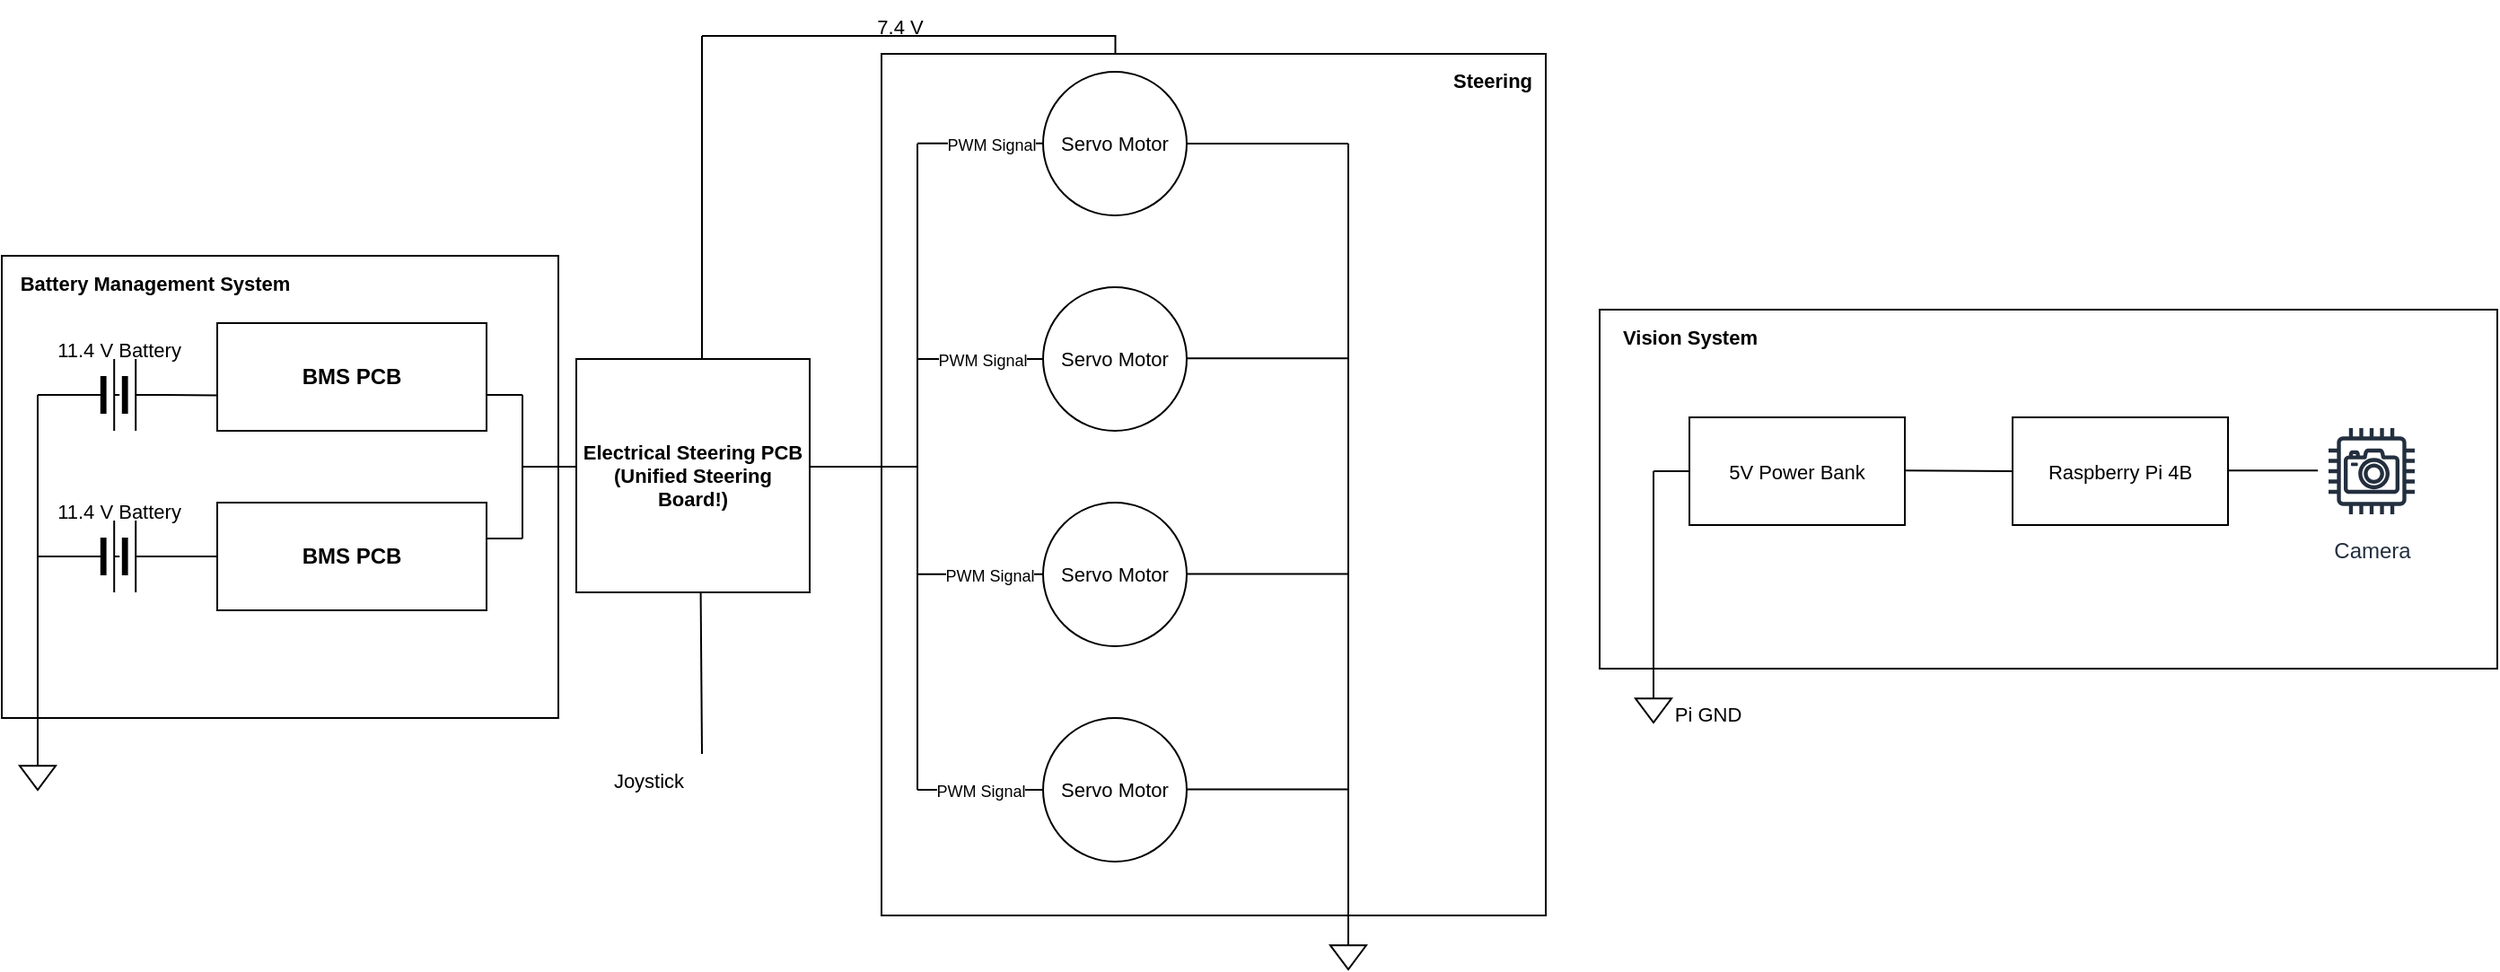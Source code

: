 <mxfile version="21.7.5" type="github">
  <diagram name="Page-1" id="oYd3Mc3LVP-6J4C2aAIg">
    <mxGraphModel dx="3314" dy="1509" grid="1" gridSize="10" guides="1" tooltips="1" connect="1" arrows="0" fold="1" page="1" pageScale="1" pageWidth="850" pageHeight="1100" math="0" shadow="0">
      <root>
        <mxCell id="0" />
        <mxCell id="1" parent="0" />
        <mxCell id="40IYaSdumrcxGA5eztbm-112" value="" style="rounded=0;whiteSpace=wrap;html=1;fontFamily=Helvetica;fontSize=11;fontColor=default;" vertex="1" parent="1">
          <mxGeometry x="980" y="232.5" width="500" height="200" as="geometry" />
        </mxCell>
        <mxCell id="40IYaSdumrcxGA5eztbm-90" value="" style="rounded=0;whiteSpace=wrap;html=1;fontFamily=Helvetica;fontSize=11;fontColor=default;" vertex="1" parent="1">
          <mxGeometry x="90" y="202.5" width="310" height="257.5" as="geometry" />
        </mxCell>
        <mxCell id="40IYaSdumrcxGA5eztbm-80" value="" style="rounded=0;whiteSpace=wrap;html=1;fontFamily=Helvetica;fontSize=11;fontColor=default;" vertex="1" parent="1">
          <mxGeometry x="580" y="90" width="370" height="480" as="geometry" />
        </mxCell>
        <mxCell id="40IYaSdumrcxGA5eztbm-2" value="&lt;b&gt;BMS PCB&lt;/b&gt;" style="rounded=0;whiteSpace=wrap;html=1;" vertex="1" parent="1">
          <mxGeometry x="210" y="240" width="150" height="60" as="geometry" />
        </mxCell>
        <mxCell id="40IYaSdumrcxGA5eztbm-4" value="" style="pointerEvents=1;verticalLabelPosition=bottom;shadow=0;dashed=0;align=center;html=1;verticalAlign=top;shape=mxgraph.electrical.miscellaneous.batteryStack;" vertex="1" parent="1">
          <mxGeometry x="130" y="260" width="50" height="40" as="geometry" />
        </mxCell>
        <mxCell id="40IYaSdumrcxGA5eztbm-5" value="&lt;b&gt;BMS PCB&lt;/b&gt;" style="rounded=0;whiteSpace=wrap;html=1;" vertex="1" parent="1">
          <mxGeometry x="210" y="340" width="150" height="60" as="geometry" />
        </mxCell>
        <mxCell id="40IYaSdumrcxGA5eztbm-17" value="" style="endArrow=none;html=1;rounded=0;exitX=1;exitY=0.5;exitDx=0;exitDy=0;entryX=-0.001;entryY=0.671;entryDx=0;entryDy=0;entryPerimeter=0;" edge="1" parent="1" source="40IYaSdumrcxGA5eztbm-4" target="40IYaSdumrcxGA5eztbm-2">
          <mxGeometry width="50" height="50" relative="1" as="geometry">
            <mxPoint x="220" y="320" as="sourcePoint" />
            <mxPoint x="270" y="270" as="targetPoint" />
          </mxGeometry>
        </mxCell>
        <mxCell id="40IYaSdumrcxGA5eztbm-21" style="shape=connector;rounded=0;orthogonalLoop=1;jettySize=auto;html=1;entryX=1;entryY=0.5;entryDx=0;entryDy=0;labelBackgroundColor=default;strokeColor=default;fontFamily=Helvetica;fontSize=11;fontColor=default;endArrow=classic;" edge="1" parent="1" source="40IYaSdumrcxGA5eztbm-4" target="40IYaSdumrcxGA5eztbm-4">
          <mxGeometry relative="1" as="geometry" />
        </mxCell>
        <mxCell id="40IYaSdumrcxGA5eztbm-35" value="" style="endArrow=none;html=1;rounded=0;labelBackgroundColor=default;strokeColor=default;fontFamily=Helvetica;fontSize=11;fontColor=default;shape=connector;entryX=0;entryY=0.5;entryDx=0;entryDy=0;" edge="1" parent="1" target="40IYaSdumrcxGA5eztbm-4">
          <mxGeometry width="50" height="50" relative="1" as="geometry">
            <mxPoint x="110" y="280" as="sourcePoint" />
            <mxPoint x="150" y="230" as="targetPoint" />
          </mxGeometry>
        </mxCell>
        <mxCell id="40IYaSdumrcxGA5eztbm-39" value="" style="pointerEvents=1;verticalLabelPosition=bottom;shadow=0;dashed=0;align=center;html=1;verticalAlign=top;shape=mxgraph.electrical.miscellaneous.batteryStack;" vertex="1" parent="1">
          <mxGeometry x="130" y="350" width="50" height="40" as="geometry" />
        </mxCell>
        <mxCell id="40IYaSdumrcxGA5eztbm-40" value="" style="endArrow=none;html=1;rounded=0;exitX=1;exitY=0.5;exitDx=0;exitDy=0;entryX=-0.001;entryY=0.671;entryDx=0;entryDy=0;entryPerimeter=0;" edge="1" parent="1" source="40IYaSdumrcxGA5eztbm-39">
          <mxGeometry width="50" height="50" relative="1" as="geometry">
            <mxPoint x="220" y="410" as="sourcePoint" />
            <mxPoint x="210" y="370" as="targetPoint" />
          </mxGeometry>
        </mxCell>
        <mxCell id="40IYaSdumrcxGA5eztbm-41" style="shape=connector;rounded=0;orthogonalLoop=1;jettySize=auto;html=1;entryX=1;entryY=0.5;entryDx=0;entryDy=0;labelBackgroundColor=default;strokeColor=default;fontFamily=Helvetica;fontSize=11;fontColor=default;endArrow=classic;" edge="1" parent="1" source="40IYaSdumrcxGA5eztbm-39" target="40IYaSdumrcxGA5eztbm-39">
          <mxGeometry relative="1" as="geometry" />
        </mxCell>
        <mxCell id="40IYaSdumrcxGA5eztbm-42" value="" style="pointerEvents=1;verticalLabelPosition=bottom;shadow=0;dashed=0;align=center;html=1;verticalAlign=top;shape=mxgraph.electrical.signal_sources.signal_ground;fontFamily=Helvetica;fontSize=11;fontColor=default;" vertex="1" parent="1">
          <mxGeometry x="100" y="480" width="20" height="20" as="geometry" />
        </mxCell>
        <mxCell id="40IYaSdumrcxGA5eztbm-43" value="" style="endArrow=none;html=1;rounded=0;labelBackgroundColor=default;strokeColor=default;fontFamily=Helvetica;fontSize=11;fontColor=default;shape=connector;entryX=0;entryY=0.5;entryDx=0;entryDy=0;" edge="1" parent="1" target="40IYaSdumrcxGA5eztbm-39">
          <mxGeometry width="50" height="50" relative="1" as="geometry">
            <mxPoint x="110" y="370" as="sourcePoint" />
            <mxPoint x="150" y="320" as="targetPoint" />
          </mxGeometry>
        </mxCell>
        <mxCell id="40IYaSdumrcxGA5eztbm-44" value="" style="endArrow=none;html=1;rounded=0;labelBackgroundColor=default;strokeColor=default;fontFamily=Helvetica;fontSize=11;fontColor=default;shape=connector;exitX=0.5;exitY=0;exitDx=0;exitDy=0;exitPerimeter=0;" edge="1" parent="1" source="40IYaSdumrcxGA5eztbm-42">
          <mxGeometry width="50" height="50" relative="1" as="geometry">
            <mxPoint x="110" y="440" as="sourcePoint" />
            <mxPoint x="110" y="330" as="targetPoint" />
          </mxGeometry>
        </mxCell>
        <mxCell id="40IYaSdumrcxGA5eztbm-47" value="&lt;b&gt;Electrical Steering PCB&lt;br&gt;(Unified Steering Board!)&lt;/b&gt;" style="whiteSpace=wrap;html=1;aspect=fixed;fontFamily=Helvetica;fontSize=11;fontColor=default;" vertex="1" parent="1">
          <mxGeometry x="410" y="260" width="130" height="130" as="geometry" />
        </mxCell>
        <mxCell id="40IYaSdumrcxGA5eztbm-48" value="" style="endArrow=none;html=1;rounded=0;labelBackgroundColor=default;strokeColor=default;fontFamily=Helvetica;fontSize=11;fontColor=default;shape=connector;" edge="1" parent="1">
          <mxGeometry width="50" height="50" relative="1" as="geometry">
            <mxPoint x="360" y="280" as="sourcePoint" />
            <mxPoint x="380" y="280" as="targetPoint" />
            <Array as="points" />
          </mxGeometry>
        </mxCell>
        <mxCell id="40IYaSdumrcxGA5eztbm-49" value="" style="endArrow=none;html=1;rounded=0;labelBackgroundColor=default;strokeColor=default;fontFamily=Helvetica;fontSize=11;fontColor=default;shape=connector;" edge="1" parent="1">
          <mxGeometry width="50" height="50" relative="1" as="geometry">
            <mxPoint x="360" y="360" as="sourcePoint" />
            <mxPoint x="380" y="360" as="targetPoint" />
          </mxGeometry>
        </mxCell>
        <mxCell id="40IYaSdumrcxGA5eztbm-50" value="" style="endArrow=none;html=1;rounded=0;labelBackgroundColor=default;strokeColor=default;fontFamily=Helvetica;fontSize=11;fontColor=default;shape=connector;" edge="1" parent="1">
          <mxGeometry width="50" height="50" relative="1" as="geometry">
            <mxPoint x="380" y="360" as="sourcePoint" />
            <mxPoint x="380" y="280" as="targetPoint" />
          </mxGeometry>
        </mxCell>
        <mxCell id="40IYaSdumrcxGA5eztbm-51" value="" style="endArrow=none;html=1;rounded=0;labelBackgroundColor=default;strokeColor=default;fontFamily=Helvetica;fontSize=11;fontColor=default;shape=connector;entryX=-0.001;entryY=0.462;entryDx=0;entryDy=0;entryPerimeter=0;" edge="1" parent="1" target="40IYaSdumrcxGA5eztbm-47">
          <mxGeometry width="50" height="50" relative="1" as="geometry">
            <mxPoint x="380" y="320" as="sourcePoint" />
            <mxPoint x="410.0" y="324.49" as="targetPoint" />
          </mxGeometry>
        </mxCell>
        <mxCell id="40IYaSdumrcxGA5eztbm-52" value="Servo Motor" style="ellipse;whiteSpace=wrap;html=1;aspect=fixed;fontFamily=Helvetica;fontSize=11;fontColor=default;" vertex="1" parent="1">
          <mxGeometry x="670" y="100" width="80" height="80" as="geometry" />
        </mxCell>
        <mxCell id="40IYaSdumrcxGA5eztbm-53" value="Servo Motor" style="ellipse;whiteSpace=wrap;html=1;aspect=fixed;fontFamily=Helvetica;fontSize=11;fontColor=default;" vertex="1" parent="1">
          <mxGeometry x="670" y="220" width="80" height="80" as="geometry" />
        </mxCell>
        <mxCell id="40IYaSdumrcxGA5eztbm-54" value="Servo Motor" style="ellipse;whiteSpace=wrap;html=1;aspect=fixed;fontFamily=Helvetica;fontSize=11;fontColor=default;" vertex="1" parent="1">
          <mxGeometry x="670" y="340" width="80" height="80" as="geometry" />
        </mxCell>
        <mxCell id="40IYaSdumrcxGA5eztbm-55" value="Servo Motor" style="ellipse;whiteSpace=wrap;html=1;aspect=fixed;fontFamily=Helvetica;fontSize=11;fontColor=default;" vertex="1" parent="1">
          <mxGeometry x="670" y="460" width="80" height="80" as="geometry" />
        </mxCell>
        <mxCell id="40IYaSdumrcxGA5eztbm-60" value="" style="endArrow=none;html=1;rounded=0;labelBackgroundColor=default;strokeColor=default;fontFamily=Helvetica;fontSize=11;fontColor=default;shape=connector;" edge="1" parent="1">
          <mxGeometry width="50" height="50" relative="1" as="geometry">
            <mxPoint x="540" y="320" as="sourcePoint" />
            <mxPoint x="600" y="320" as="targetPoint" />
          </mxGeometry>
        </mxCell>
        <mxCell id="40IYaSdumrcxGA5eztbm-61" value="" style="endArrow=none;html=1;rounded=0;labelBackgroundColor=default;strokeColor=default;fontFamily=Helvetica;fontSize=11;fontColor=default;shape=connector;" edge="1" parent="1">
          <mxGeometry width="50" height="50" relative="1" as="geometry">
            <mxPoint x="600" y="320" as="sourcePoint" />
            <mxPoint x="600" y="140" as="targetPoint" />
          </mxGeometry>
        </mxCell>
        <mxCell id="40IYaSdumrcxGA5eztbm-62" value="" style="endArrow=none;html=1;rounded=0;labelBackgroundColor=default;strokeColor=default;fontFamily=Helvetica;fontSize=11;fontColor=default;shape=connector;" edge="1" parent="1">
          <mxGeometry width="50" height="50" relative="1" as="geometry">
            <mxPoint x="600" y="500" as="sourcePoint" />
            <mxPoint x="600" y="320" as="targetPoint" />
          </mxGeometry>
        </mxCell>
        <mxCell id="40IYaSdumrcxGA5eztbm-63" value="" style="endArrow=none;html=1;rounded=0;labelBackgroundColor=default;strokeColor=default;fontFamily=Helvetica;fontSize=11;fontColor=default;shape=connector;" edge="1" parent="1" target="40IYaSdumrcxGA5eztbm-55">
          <mxGeometry width="50" height="50" relative="1" as="geometry">
            <mxPoint x="600" y="500" as="sourcePoint" />
            <mxPoint x="650" y="450" as="targetPoint" />
          </mxGeometry>
        </mxCell>
        <mxCell id="40IYaSdumrcxGA5eztbm-71" value="&lt;font style=&quot;font-size: 9px;&quot;&gt;PWM Signal&lt;/font&gt;" style="edgeLabel;html=1;align=center;verticalAlign=middle;resizable=0;points=[];fontSize=11;fontFamily=Helvetica;fontColor=default;" vertex="1" connectable="0" parent="40IYaSdumrcxGA5eztbm-63">
          <mxGeometry x="-0.005" relative="1" as="geometry">
            <mxPoint as="offset" />
          </mxGeometry>
        </mxCell>
        <mxCell id="40IYaSdumrcxGA5eztbm-64" value="" style="endArrow=none;html=1;rounded=0;labelBackgroundColor=default;strokeColor=default;fontFamily=Helvetica;fontSize=11;fontColor=default;shape=connector;" edge="1" parent="1">
          <mxGeometry width="50" height="50" relative="1" as="geometry">
            <mxPoint x="600" y="379.88" as="sourcePoint" />
            <mxPoint x="670" y="379.88" as="targetPoint" />
          </mxGeometry>
        </mxCell>
        <mxCell id="40IYaSdumrcxGA5eztbm-67" value="&lt;font style=&quot;font-size: 9px;&quot;&gt;PWM Signal&lt;/font&gt;" style="edgeLabel;html=1;align=center;verticalAlign=middle;resizable=0;points=[];fontSize=11;fontFamily=Helvetica;fontColor=default;" vertex="1" connectable="0" parent="40IYaSdumrcxGA5eztbm-64">
          <mxGeometry x="-0.137" y="1" relative="1" as="geometry">
            <mxPoint x="10" y="1" as="offset" />
          </mxGeometry>
        </mxCell>
        <mxCell id="40IYaSdumrcxGA5eztbm-65" value="" style="endArrow=none;html=1;rounded=0;labelBackgroundColor=default;strokeColor=default;fontFamily=Helvetica;fontSize=11;fontColor=default;shape=connector;" edge="1" parent="1">
          <mxGeometry width="50" height="50" relative="1" as="geometry">
            <mxPoint x="600" y="260" as="sourcePoint" />
            <mxPoint x="670" y="260" as="targetPoint" />
          </mxGeometry>
        </mxCell>
        <mxCell id="40IYaSdumrcxGA5eztbm-69" value="&lt;font style=&quot;font-size: 9px;&quot;&gt;PWM Signal&lt;/font&gt;" style="edgeLabel;html=1;align=center;verticalAlign=middle;resizable=0;points=[];fontSize=11;fontFamily=Helvetica;fontColor=default;" vertex="1" connectable="0" parent="40IYaSdumrcxGA5eztbm-65">
          <mxGeometry x="0.024" relative="1" as="geometry">
            <mxPoint as="offset" />
          </mxGeometry>
        </mxCell>
        <mxCell id="40IYaSdumrcxGA5eztbm-66" value="" style="endArrow=none;html=1;rounded=0;labelBackgroundColor=default;strokeColor=default;fontFamily=Helvetica;fontSize=11;fontColor=default;shape=connector;" edge="1" parent="1">
          <mxGeometry width="50" height="50" relative="1" as="geometry">
            <mxPoint x="600" y="139.88" as="sourcePoint" />
            <mxPoint x="670" y="139.88" as="targetPoint" />
          </mxGeometry>
        </mxCell>
        <mxCell id="40IYaSdumrcxGA5eztbm-70" value="&lt;font style=&quot;font-size: 9px;&quot;&gt;PWM Signal&lt;/font&gt;" style="edgeLabel;html=1;align=center;verticalAlign=middle;resizable=0;points=[];fontSize=11;fontFamily=Helvetica;fontColor=default;" vertex="1" connectable="0" parent="40IYaSdumrcxGA5eztbm-66">
          <mxGeometry x="-0.249" y="1" relative="1" as="geometry">
            <mxPoint x="14" y="1" as="offset" />
          </mxGeometry>
        </mxCell>
        <mxCell id="40IYaSdumrcxGA5eztbm-72" value="" style="endArrow=none;html=1;rounded=0;labelBackgroundColor=default;strokeColor=default;fontFamily=Helvetica;fontSize=11;fontColor=default;shape=connector;" edge="1" parent="1">
          <mxGeometry width="50" height="50" relative="1" as="geometry">
            <mxPoint x="750" y="140" as="sourcePoint" />
            <mxPoint x="840" y="140" as="targetPoint" />
          </mxGeometry>
        </mxCell>
        <mxCell id="40IYaSdumrcxGA5eztbm-73" value="" style="endArrow=none;html=1;rounded=0;labelBackgroundColor=default;strokeColor=default;fontFamily=Helvetica;fontSize=11;fontColor=default;shape=connector;" edge="1" parent="1">
          <mxGeometry width="50" height="50" relative="1" as="geometry">
            <mxPoint x="750" y="259.58" as="sourcePoint" />
            <mxPoint x="840" y="259.58" as="targetPoint" />
          </mxGeometry>
        </mxCell>
        <mxCell id="40IYaSdumrcxGA5eztbm-74" value="" style="endArrow=none;html=1;rounded=0;labelBackgroundColor=default;strokeColor=default;fontFamily=Helvetica;fontSize=11;fontColor=default;shape=connector;" edge="1" parent="1">
          <mxGeometry width="50" height="50" relative="1" as="geometry">
            <mxPoint x="750" y="379.79" as="sourcePoint" />
            <mxPoint x="840" y="379.79" as="targetPoint" />
          </mxGeometry>
        </mxCell>
        <mxCell id="40IYaSdumrcxGA5eztbm-75" value="" style="endArrow=none;html=1;rounded=0;labelBackgroundColor=default;strokeColor=default;fontFamily=Helvetica;fontSize=11;fontColor=default;shape=connector;" edge="1" parent="1">
          <mxGeometry width="50" height="50" relative="1" as="geometry">
            <mxPoint x="750" y="499.79" as="sourcePoint" />
            <mxPoint x="840" y="499.79" as="targetPoint" />
          </mxGeometry>
        </mxCell>
        <mxCell id="40IYaSdumrcxGA5eztbm-76" value="" style="endArrow=none;html=1;rounded=0;labelBackgroundColor=default;strokeColor=default;fontFamily=Helvetica;fontSize=11;fontColor=default;shape=connector;exitX=0.5;exitY=0;exitDx=0;exitDy=0;exitPerimeter=0;" edge="1" parent="1" source="40IYaSdumrcxGA5eztbm-78">
          <mxGeometry width="50" height="50" relative="1" as="geometry">
            <mxPoint x="840" y="530" as="sourcePoint" />
            <mxPoint x="840" y="140" as="targetPoint" />
          </mxGeometry>
        </mxCell>
        <mxCell id="40IYaSdumrcxGA5eztbm-78" value="" style="pointerEvents=1;verticalLabelPosition=bottom;shadow=0;dashed=0;align=center;html=1;verticalAlign=top;shape=mxgraph.electrical.signal_sources.signal_ground;fontFamily=Helvetica;fontSize=11;fontColor=default;" vertex="1" parent="1">
          <mxGeometry x="830" y="580" width="20" height="20" as="geometry" />
        </mxCell>
        <mxCell id="40IYaSdumrcxGA5eztbm-82" value="" style="endArrow=none;html=1;rounded=0;labelBackgroundColor=default;strokeColor=default;fontFamily=Helvetica;fontSize=11;fontColor=default;shape=connector;" edge="1" parent="1">
          <mxGeometry width="50" height="50" relative="1" as="geometry">
            <mxPoint x="480" y="260" as="sourcePoint" />
            <mxPoint x="480" y="80" as="targetPoint" />
          </mxGeometry>
        </mxCell>
        <mxCell id="40IYaSdumrcxGA5eztbm-83" value="" style="endArrow=none;html=1;rounded=0;labelBackgroundColor=default;strokeColor=default;fontFamily=Helvetica;fontSize=11;fontColor=default;shape=connector;" edge="1" parent="1">
          <mxGeometry width="50" height="50" relative="1" as="geometry">
            <mxPoint x="480" y="80" as="sourcePoint" />
            <mxPoint x="710" y="80" as="targetPoint" />
          </mxGeometry>
        </mxCell>
        <mxCell id="40IYaSdumrcxGA5eztbm-84" value="" style="endArrow=none;html=1;rounded=0;labelBackgroundColor=default;strokeColor=default;fontFamily=Helvetica;fontSize=11;fontColor=default;shape=connector;exitX=0.352;exitY=0;exitDx=0;exitDy=0;exitPerimeter=0;" edge="1" parent="1" source="40IYaSdumrcxGA5eztbm-80">
          <mxGeometry width="50" height="50" relative="1" as="geometry">
            <mxPoint x="709.75" y="90" as="sourcePoint" />
            <mxPoint x="710.25" y="79.52" as="targetPoint" />
          </mxGeometry>
        </mxCell>
        <mxCell id="40IYaSdumrcxGA5eztbm-85" value="7.4 V" style="text;html=1;align=center;verticalAlign=middle;resizable=0;points=[];autosize=1;strokeColor=none;fillColor=none;fontSize=11;fontFamily=Helvetica;fontColor=default;" vertex="1" parent="1">
          <mxGeometry x="565" y="60" width="50" height="30" as="geometry" />
        </mxCell>
        <mxCell id="40IYaSdumrcxGA5eztbm-86" value="11.4 V Battery" style="text;html=1;align=center;verticalAlign=middle;resizable=0;points=[];autosize=1;strokeColor=none;fillColor=none;fontSize=11;fontFamily=Helvetica;fontColor=default;" vertex="1" parent="1">
          <mxGeometry x="110" y="240" width="90" height="30" as="geometry" />
        </mxCell>
        <mxCell id="40IYaSdumrcxGA5eztbm-87" value="11.4 V Battery" style="text;html=1;align=center;verticalAlign=middle;resizable=0;points=[];autosize=1;strokeColor=none;fillColor=none;fontSize=11;fontFamily=Helvetica;fontColor=default;" vertex="1" parent="1">
          <mxGeometry x="110" y="330" width="90" height="30" as="geometry" />
        </mxCell>
        <mxCell id="40IYaSdumrcxGA5eztbm-88" value="Steering" style="text;html=1;align=center;verticalAlign=middle;resizable=0;points=[];autosize=1;strokeColor=none;fillColor=none;fontSize=11;fontFamily=Helvetica;fontColor=default;fontStyle=1" vertex="1" parent="1">
          <mxGeometry x="885" y="90" width="70" height="30" as="geometry" />
        </mxCell>
        <mxCell id="40IYaSdumrcxGA5eztbm-89" value="" style="endArrow=none;html=1;rounded=0;labelBackgroundColor=default;strokeColor=default;fontFamily=Helvetica;fontSize=11;fontColor=default;shape=connector;" edge="1" parent="1">
          <mxGeometry width="50" height="50" relative="1" as="geometry">
            <mxPoint x="110" y="370" as="sourcePoint" />
            <mxPoint x="110" y="280" as="targetPoint" />
          </mxGeometry>
        </mxCell>
        <mxCell id="40IYaSdumrcxGA5eztbm-91" value="&lt;b&gt;Battery Management System&lt;/b&gt;" style="text;html=1;align=center;verticalAlign=middle;resizable=0;points=[];autosize=1;strokeColor=none;fillColor=none;fontSize=11;fontFamily=Helvetica;fontColor=default;" vertex="1" parent="1">
          <mxGeometry x="90" y="202.5" width="170" height="30" as="geometry" />
        </mxCell>
        <mxCell id="40IYaSdumrcxGA5eztbm-92" value="" style="shape=image;html=1;verticalAlign=top;verticalLabelPosition=bottom;labelBackgroundColor=#ffffff;imageAspect=0;aspect=fixed;image=https://cdn1.iconfinder.com/data/icons/bootstrap-vol-3/16/joystick-128.png;fontFamily=Helvetica;fontSize=11;fontColor=default;" vertex="1" parent="1">
          <mxGeometry x="455" y="480" width="50" height="50" as="geometry" />
        </mxCell>
        <mxCell id="40IYaSdumrcxGA5eztbm-93" value="Joystick" style="text;html=1;align=center;verticalAlign=middle;resizable=0;points=[];autosize=1;strokeColor=none;fillColor=none;fontSize=11;fontFamily=Helvetica;fontColor=default;" vertex="1" parent="1">
          <mxGeometry x="420" y="480" width="60" height="30" as="geometry" />
        </mxCell>
        <mxCell id="40IYaSdumrcxGA5eztbm-95" value="" style="endArrow=none;html=1;rounded=0;labelBackgroundColor=default;strokeColor=default;fontFamily=Helvetica;fontSize=11;fontColor=default;shape=connector;entryX=0.533;entryY=1.004;entryDx=0;entryDy=0;entryPerimeter=0;" edge="1" parent="1">
          <mxGeometry width="50" height="50" relative="1" as="geometry">
            <mxPoint x="480" y="480" as="sourcePoint" />
            <mxPoint x="479.29" y="390" as="targetPoint" />
          </mxGeometry>
        </mxCell>
        <mxCell id="40IYaSdumrcxGA5eztbm-97" value="Raspberry Pi 4B" style="whiteSpace=wrap;html=1;fontFamily=Helvetica;fontSize=11;fontColor=default;" vertex="1" parent="1">
          <mxGeometry x="1210" y="292.5" width="120" height="60" as="geometry" />
        </mxCell>
        <mxCell id="40IYaSdumrcxGA5eztbm-98" value="" style="endArrow=none;html=1;rounded=0;labelBackgroundColor=default;strokeColor=default;fontFamily=Helvetica;fontSize=11;fontColor=default;shape=connector;" edge="1" parent="1">
          <mxGeometry width="50" height="50" relative="1" as="geometry">
            <mxPoint x="1330" y="322.16" as="sourcePoint" />
            <mxPoint x="1380" y="322.16" as="targetPoint" />
          </mxGeometry>
        </mxCell>
        <mxCell id="40IYaSdumrcxGA5eztbm-101" value="Camera" style="sketch=0;outlineConnect=0;fontColor=#232F3E;gradientColor=none;strokeColor=#232F3E;fillColor=#ffffff;dashed=0;verticalLabelPosition=bottom;verticalAlign=top;align=center;html=1;fontSize=12;fontStyle=0;aspect=fixed;shape=mxgraph.aws4.resourceIcon;resIcon=mxgraph.aws4.camera;fontFamily=Helvetica;" vertex="1" parent="1">
          <mxGeometry x="1380" y="292.5" width="60" height="60" as="geometry" />
        </mxCell>
        <mxCell id="40IYaSdumrcxGA5eztbm-102" value="5V Power Bank" style="rounded=0;whiteSpace=wrap;html=1;fontFamily=Helvetica;fontSize=11;fontColor=default;" vertex="1" parent="1">
          <mxGeometry x="1030" y="292.5" width="120" height="60" as="geometry" />
        </mxCell>
        <mxCell id="40IYaSdumrcxGA5eztbm-104" value="" style="endArrow=none;html=1;rounded=0;labelBackgroundColor=default;strokeColor=default;fontFamily=Helvetica;fontSize=11;fontColor=default;shape=connector;" edge="1" parent="1">
          <mxGeometry width="50" height="50" relative="1" as="geometry">
            <mxPoint x="1150" y="322.16" as="sourcePoint" />
            <mxPoint x="1210" y="322.5" as="targetPoint" />
          </mxGeometry>
        </mxCell>
        <mxCell id="40IYaSdumrcxGA5eztbm-107" value="" style="pointerEvents=1;verticalLabelPosition=bottom;shadow=0;dashed=0;align=center;html=1;verticalAlign=top;shape=mxgraph.electrical.signal_sources.signal_ground;fontFamily=Helvetica;fontSize=11;fontColor=default;" vertex="1" parent="1">
          <mxGeometry x="1000" y="442.5" width="20" height="20" as="geometry" />
        </mxCell>
        <mxCell id="40IYaSdumrcxGA5eztbm-108" value="" style="endArrow=none;html=1;rounded=0;labelBackgroundColor=default;strokeColor=default;fontFamily=Helvetica;fontSize=11;fontColor=default;shape=connector;entryX=0.5;entryY=0;entryDx=0;entryDy=0;entryPerimeter=0;" edge="1" parent="1" target="40IYaSdumrcxGA5eztbm-107">
          <mxGeometry width="50" height="50" relative="1" as="geometry">
            <mxPoint x="1010" y="322.5" as="sourcePoint" />
            <mxPoint x="1020" y="392.5" as="targetPoint" />
          </mxGeometry>
        </mxCell>
        <mxCell id="40IYaSdumrcxGA5eztbm-109" value="" style="endArrow=none;html=1;rounded=0;labelBackgroundColor=default;strokeColor=default;fontFamily=Helvetica;fontSize=11;fontColor=default;shape=connector;entryX=0;entryY=0.5;entryDx=0;entryDy=0;" edge="1" parent="1" target="40IYaSdumrcxGA5eztbm-102">
          <mxGeometry width="50" height="50" relative="1" as="geometry">
            <mxPoint x="1010" y="322.5" as="sourcePoint" />
            <mxPoint x="1060" y="272.5" as="targetPoint" />
          </mxGeometry>
        </mxCell>
        <mxCell id="40IYaSdumrcxGA5eztbm-111" value="Pi GND" style="text;html=1;align=center;verticalAlign=middle;resizable=0;points=[];autosize=1;strokeColor=none;fillColor=none;fontSize=11;fontFamily=Helvetica;fontColor=default;" vertex="1" parent="1">
          <mxGeometry x="1010" y="442.5" width="60" height="30" as="geometry" />
        </mxCell>
        <mxCell id="40IYaSdumrcxGA5eztbm-114" value="&lt;b&gt;Vision System&lt;/b&gt;" style="text;html=1;align=center;verticalAlign=middle;resizable=0;points=[];autosize=1;strokeColor=none;fillColor=none;fontSize=11;fontFamily=Helvetica;fontColor=default;" vertex="1" parent="1">
          <mxGeometry x="980" y="232.5" width="100" height="30" as="geometry" />
        </mxCell>
      </root>
    </mxGraphModel>
  </diagram>
</mxfile>
